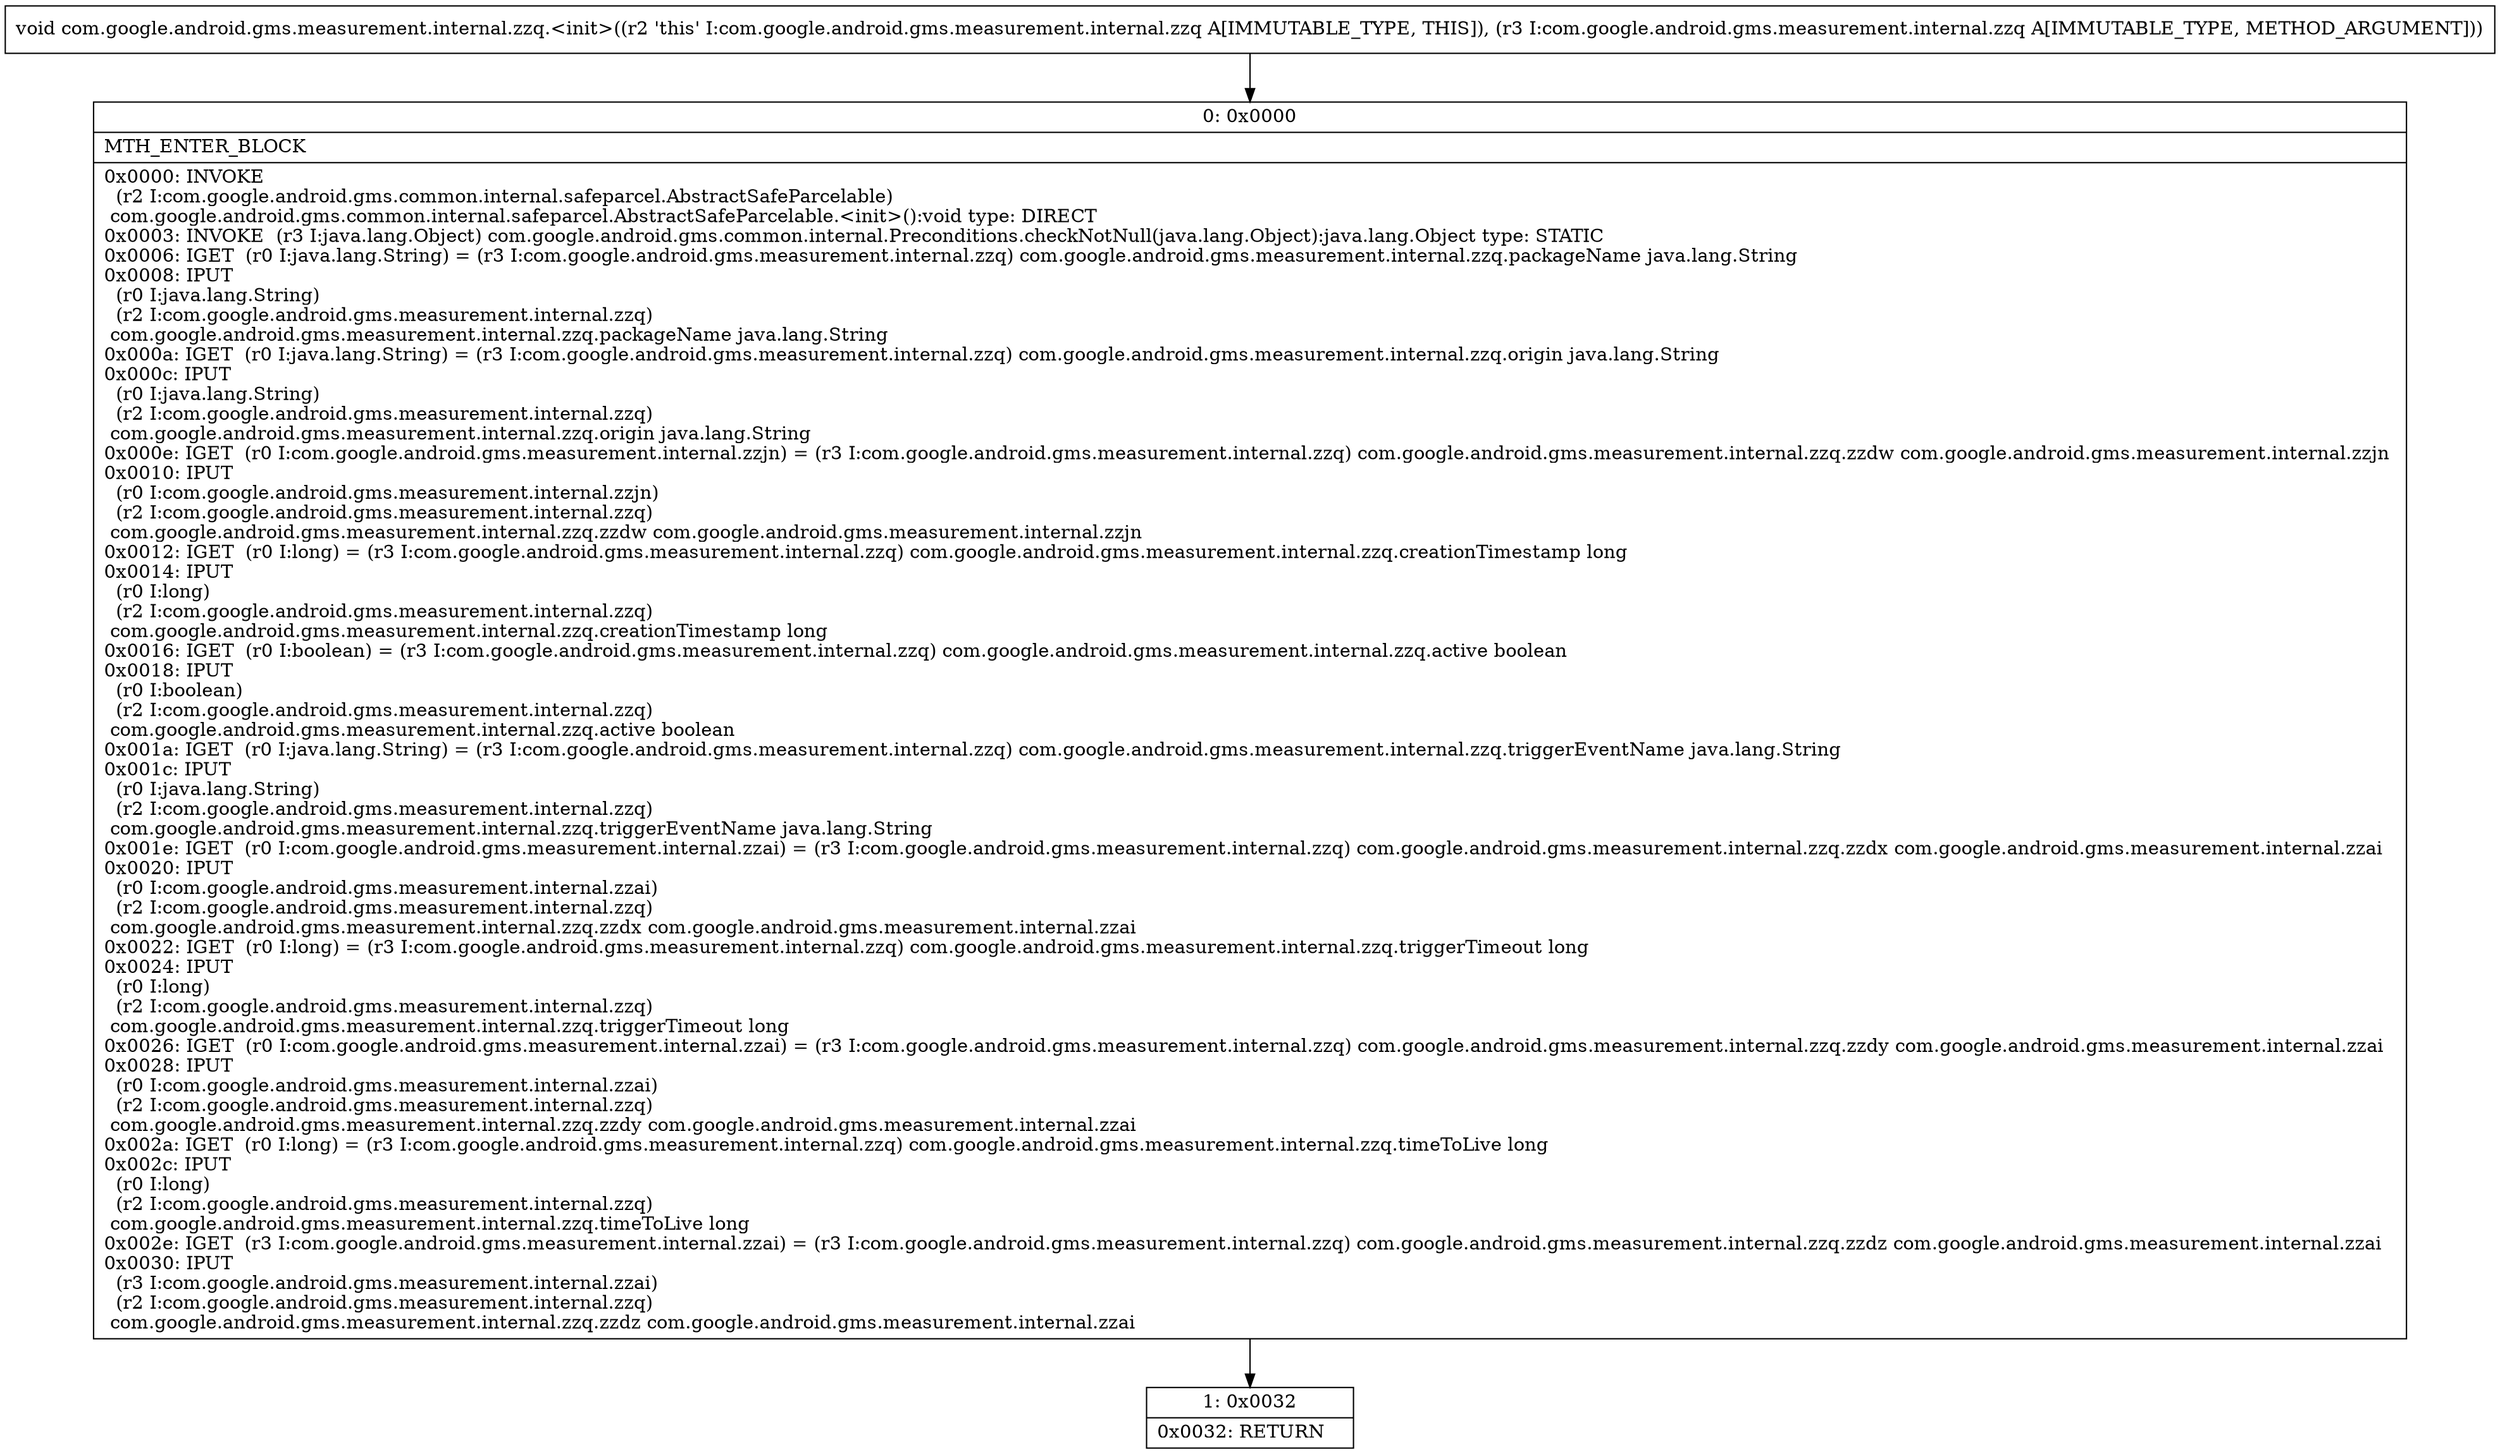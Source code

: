 digraph "CFG forcom.google.android.gms.measurement.internal.zzq.\<init\>(Lcom\/google\/android\/gms\/measurement\/internal\/zzq;)V" {
Node_0 [shape=record,label="{0\:\ 0x0000|MTH_ENTER_BLOCK\l|0x0000: INVOKE  \l  (r2 I:com.google.android.gms.common.internal.safeparcel.AbstractSafeParcelable)\l com.google.android.gms.common.internal.safeparcel.AbstractSafeParcelable.\<init\>():void type: DIRECT \l0x0003: INVOKE  (r3 I:java.lang.Object) com.google.android.gms.common.internal.Preconditions.checkNotNull(java.lang.Object):java.lang.Object type: STATIC \l0x0006: IGET  (r0 I:java.lang.String) = (r3 I:com.google.android.gms.measurement.internal.zzq) com.google.android.gms.measurement.internal.zzq.packageName java.lang.String \l0x0008: IPUT  \l  (r0 I:java.lang.String)\l  (r2 I:com.google.android.gms.measurement.internal.zzq)\l com.google.android.gms.measurement.internal.zzq.packageName java.lang.String \l0x000a: IGET  (r0 I:java.lang.String) = (r3 I:com.google.android.gms.measurement.internal.zzq) com.google.android.gms.measurement.internal.zzq.origin java.lang.String \l0x000c: IPUT  \l  (r0 I:java.lang.String)\l  (r2 I:com.google.android.gms.measurement.internal.zzq)\l com.google.android.gms.measurement.internal.zzq.origin java.lang.String \l0x000e: IGET  (r0 I:com.google.android.gms.measurement.internal.zzjn) = (r3 I:com.google.android.gms.measurement.internal.zzq) com.google.android.gms.measurement.internal.zzq.zzdw com.google.android.gms.measurement.internal.zzjn \l0x0010: IPUT  \l  (r0 I:com.google.android.gms.measurement.internal.zzjn)\l  (r2 I:com.google.android.gms.measurement.internal.zzq)\l com.google.android.gms.measurement.internal.zzq.zzdw com.google.android.gms.measurement.internal.zzjn \l0x0012: IGET  (r0 I:long) = (r3 I:com.google.android.gms.measurement.internal.zzq) com.google.android.gms.measurement.internal.zzq.creationTimestamp long \l0x0014: IPUT  \l  (r0 I:long)\l  (r2 I:com.google.android.gms.measurement.internal.zzq)\l com.google.android.gms.measurement.internal.zzq.creationTimestamp long \l0x0016: IGET  (r0 I:boolean) = (r3 I:com.google.android.gms.measurement.internal.zzq) com.google.android.gms.measurement.internal.zzq.active boolean \l0x0018: IPUT  \l  (r0 I:boolean)\l  (r2 I:com.google.android.gms.measurement.internal.zzq)\l com.google.android.gms.measurement.internal.zzq.active boolean \l0x001a: IGET  (r0 I:java.lang.String) = (r3 I:com.google.android.gms.measurement.internal.zzq) com.google.android.gms.measurement.internal.zzq.triggerEventName java.lang.String \l0x001c: IPUT  \l  (r0 I:java.lang.String)\l  (r2 I:com.google.android.gms.measurement.internal.zzq)\l com.google.android.gms.measurement.internal.zzq.triggerEventName java.lang.String \l0x001e: IGET  (r0 I:com.google.android.gms.measurement.internal.zzai) = (r3 I:com.google.android.gms.measurement.internal.zzq) com.google.android.gms.measurement.internal.zzq.zzdx com.google.android.gms.measurement.internal.zzai \l0x0020: IPUT  \l  (r0 I:com.google.android.gms.measurement.internal.zzai)\l  (r2 I:com.google.android.gms.measurement.internal.zzq)\l com.google.android.gms.measurement.internal.zzq.zzdx com.google.android.gms.measurement.internal.zzai \l0x0022: IGET  (r0 I:long) = (r3 I:com.google.android.gms.measurement.internal.zzq) com.google.android.gms.measurement.internal.zzq.triggerTimeout long \l0x0024: IPUT  \l  (r0 I:long)\l  (r2 I:com.google.android.gms.measurement.internal.zzq)\l com.google.android.gms.measurement.internal.zzq.triggerTimeout long \l0x0026: IGET  (r0 I:com.google.android.gms.measurement.internal.zzai) = (r3 I:com.google.android.gms.measurement.internal.zzq) com.google.android.gms.measurement.internal.zzq.zzdy com.google.android.gms.measurement.internal.zzai \l0x0028: IPUT  \l  (r0 I:com.google.android.gms.measurement.internal.zzai)\l  (r2 I:com.google.android.gms.measurement.internal.zzq)\l com.google.android.gms.measurement.internal.zzq.zzdy com.google.android.gms.measurement.internal.zzai \l0x002a: IGET  (r0 I:long) = (r3 I:com.google.android.gms.measurement.internal.zzq) com.google.android.gms.measurement.internal.zzq.timeToLive long \l0x002c: IPUT  \l  (r0 I:long)\l  (r2 I:com.google.android.gms.measurement.internal.zzq)\l com.google.android.gms.measurement.internal.zzq.timeToLive long \l0x002e: IGET  (r3 I:com.google.android.gms.measurement.internal.zzai) = (r3 I:com.google.android.gms.measurement.internal.zzq) com.google.android.gms.measurement.internal.zzq.zzdz com.google.android.gms.measurement.internal.zzai \l0x0030: IPUT  \l  (r3 I:com.google.android.gms.measurement.internal.zzai)\l  (r2 I:com.google.android.gms.measurement.internal.zzq)\l com.google.android.gms.measurement.internal.zzq.zzdz com.google.android.gms.measurement.internal.zzai \l}"];
Node_1 [shape=record,label="{1\:\ 0x0032|0x0032: RETURN   \l}"];
MethodNode[shape=record,label="{void com.google.android.gms.measurement.internal.zzq.\<init\>((r2 'this' I:com.google.android.gms.measurement.internal.zzq A[IMMUTABLE_TYPE, THIS]), (r3 I:com.google.android.gms.measurement.internal.zzq A[IMMUTABLE_TYPE, METHOD_ARGUMENT])) }"];
MethodNode -> Node_0;
Node_0 -> Node_1;
}

